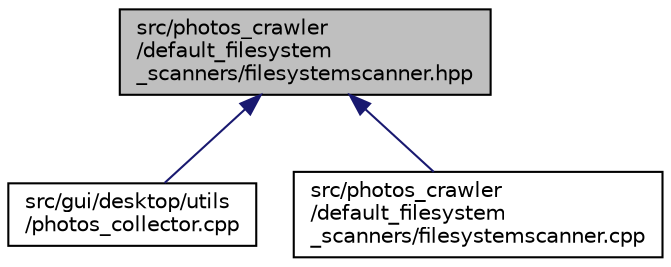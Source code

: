digraph "src/photos_crawler/default_filesystem_scanners/filesystemscanner.hpp"
{
 // LATEX_PDF_SIZE
  edge [fontname="Helvetica",fontsize="10",labelfontname="Helvetica",labelfontsize="10"];
  node [fontname="Helvetica",fontsize="10",shape=record];
  Node1 [label="src/photos_crawler\l/default_filesystem\l_scanners/filesystemscanner.hpp",height=0.2,width=0.4,color="black", fillcolor="grey75", style="filled", fontcolor="black",tooltip=" "];
  Node1 -> Node2 [dir="back",color="midnightblue",fontsize="10",style="solid",fontname="Helvetica"];
  Node2 [label="src/gui/desktop/utils\l/photos_collector.cpp",height=0.2,width=0.4,color="black", fillcolor="white", style="filled",URL="$photos__collector_8cpp.html",tooltip=" "];
  Node1 -> Node3 [dir="back",color="midnightblue",fontsize="10",style="solid",fontname="Helvetica"];
  Node3 [label="src/photos_crawler\l/default_filesystem\l_scanners/filesystemscanner.cpp",height=0.2,width=0.4,color="black", fillcolor="white", style="filled",URL="$filesystemscanner_8cpp.html",tooltip=" "];
}
